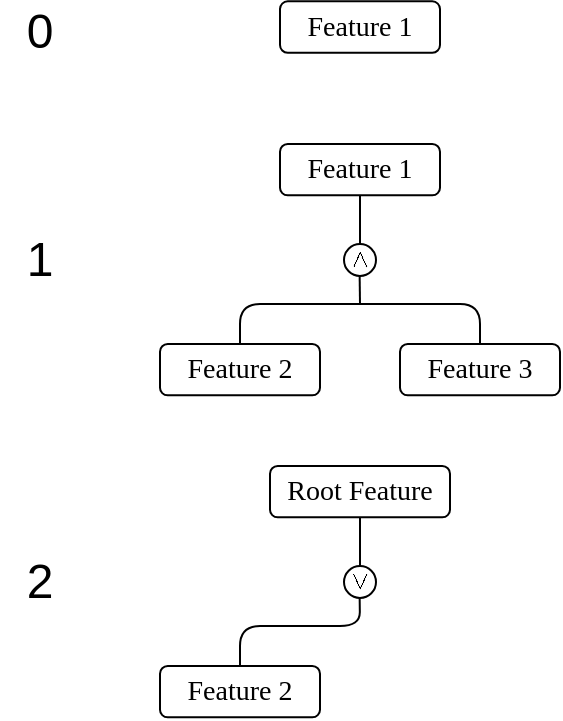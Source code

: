 <mxfile version="12.9.6" type="device" pages="5"><diagram id="C5RBs43oDa-KdzZeNtuy" name="User level - Tree FM"><mxGraphModel dx="854" dy="362" grid="1" gridSize="10" guides="1" tooltips="1" connect="1" arrows="1" fold="1" page="1" pageScale="1" pageWidth="827" pageHeight="1169" math="1" shadow="0"><root><mxCell id="WIyWlLk6GJQsqaUBKTNV-0"/><mxCell id="WIyWlLk6GJQsqaUBKTNV-1" parent="WIyWlLk6GJQsqaUBKTNV-0"/><mxCell id="WIyWlLk6GJQsqaUBKTNV-7" value="&lt;font style=&quot;font-size: 14px&quot; face=&quot;CMU Serif&quot;&gt;Feature 1&lt;/font&gt;" style="rounded=1;whiteSpace=wrap;html=1;fontSize=12;glass=0;strokeWidth=1;shadow=0;" parent="WIyWlLk6GJQsqaUBKTNV-1" vertex="1"><mxGeometry x="360" y="87.67" width="80" height="25.67" as="geometry"/></mxCell><mxCell id="y4650OmsIwrdhyQpiL3--40" value="&lt;font style=&quot;font-size: 24px&quot;&gt;0&lt;/font&gt;" style="text;html=1;strokeColor=none;fillColor=none;align=center;verticalAlign=middle;whiteSpace=wrap;rounded=0;" vertex="1" parent="WIyWlLk6GJQsqaUBKTNV-1"><mxGeometry x="220" y="93.34" width="40" height="20" as="geometry"/></mxCell><mxCell id="y4650OmsIwrdhyQpiL3--42" value="&lt;font style=&quot;font-size: 14px&quot; face=&quot;CMU Serif&quot;&gt;Feature 1&lt;/font&gt;" style="rounded=1;whiteSpace=wrap;html=1;fontSize=12;glass=0;strokeWidth=1;shadow=0;" vertex="1" parent="WIyWlLk6GJQsqaUBKTNV-1"><mxGeometry x="360" y="159" width="80" height="25.67" as="geometry"/></mxCell><mxCell id="y4650OmsIwrdhyQpiL3--43" value="" style="ellipse;whiteSpace=wrap;html=1;aspect=fixed;" vertex="1" parent="WIyWlLk6GJQsqaUBKTNV-1"><mxGeometry x="392" y="209" width="16" height="16" as="geometry"/></mxCell><mxCell id="y4650OmsIwrdhyQpiL3--44" value="" style="endArrow=none;html=1;exitX=0.5;exitY=0;exitDx=0;exitDy=0;entryX=0.5;entryY=1;entryDx=0;entryDy=0;" edge="1" source="y4650OmsIwrdhyQpiL3--43" target="y4650OmsIwrdhyQpiL3--42" parent="WIyWlLk6GJQsqaUBKTNV-1"><mxGeometry width="50" height="50" relative="1" as="geometry"><mxPoint x="400" y="229" as="sourcePoint"/><mxPoint x="450" y="179" as="targetPoint"/></mxGeometry></mxCell><mxCell id="y4650OmsIwrdhyQpiL3--45" value="&lt;font style=&quot;font-size: 14px&quot; face=&quot;CMU Serif&quot;&gt;Feature 2&lt;/font&gt;" style="rounded=1;whiteSpace=wrap;html=1;fontSize=12;glass=0;strokeWidth=1;shadow=0;" vertex="1" parent="WIyWlLk6GJQsqaUBKTNV-1"><mxGeometry x="300" y="259" width="80" height="25.67" as="geometry"/></mxCell><mxCell id="y4650OmsIwrdhyQpiL3--46" value="&lt;font style=&quot;font-size: 14px&quot;&gt;Feature 3&lt;/font&gt;" style="rounded=1;whiteSpace=wrap;html=1;fontSize=12;glass=0;strokeWidth=1;shadow=0;fontFamily=CMU Serif;" vertex="1" parent="WIyWlLk6GJQsqaUBKTNV-1"><mxGeometry x="420" y="259" width="80" height="25.67" as="geometry"/></mxCell><mxCell id="y4650OmsIwrdhyQpiL3--47" value="" style="endArrow=none;html=1;edgeStyle=orthogonalEdgeStyle;entryX=0.5;entryY=0;entryDx=0;entryDy=0;exitX=0.5;exitY=0;exitDx=0;exitDy=0;" edge="1" source="y4650OmsIwrdhyQpiL3--46" target="y4650OmsIwrdhyQpiL3--45" parent="WIyWlLk6GJQsqaUBKTNV-1"><mxGeometry width="50" height="50" relative="1" as="geometry"><mxPoint x="460" y="239" as="sourcePoint"/><mxPoint x="340" y="239" as="targetPoint"/><Array as="points"><mxPoint x="460" y="239"/><mxPoint x="340" y="239"/></Array></mxGeometry></mxCell><mxCell id="y4650OmsIwrdhyQpiL3--48" value="" style="endArrow=none;html=1;" edge="1" parent="WIyWlLk6GJQsqaUBKTNV-1"><mxGeometry width="50" height="50" relative="1" as="geometry"><mxPoint x="400" y="239" as="sourcePoint"/><mxPoint x="399.83" y="225" as="targetPoint"/></mxGeometry></mxCell><mxCell id="y4650OmsIwrdhyQpiL3--49" value="&lt;font face=&quot;CMU Serif&quot;&gt;$$\land$$&lt;/font&gt;" style="text;html=1;strokeColor=none;fillColor=none;align=center;verticalAlign=middle;whiteSpace=wrap;rounded=0;" vertex="1" parent="WIyWlLk6GJQsqaUBKTNV-1"><mxGeometry x="390" y="209.5" width="20" height="13" as="geometry"/></mxCell><mxCell id="y4650OmsIwrdhyQpiL3--50" value="&lt;font style=&quot;font-size: 24px&quot;&gt;1&lt;/font&gt;" style="text;html=1;strokeColor=none;fillColor=none;align=center;verticalAlign=middle;whiteSpace=wrap;rounded=0;" vertex="1" parent="WIyWlLk6GJQsqaUBKTNV-1"><mxGeometry x="220" y="207" width="40" height="20" as="geometry"/></mxCell><mxCell id="y4650OmsIwrdhyQpiL3--51" value="&lt;font style=&quot;font-size: 14px&quot; face=&quot;CMU Serif&quot;&gt;Root Feature&lt;/font&gt;" style="rounded=1;whiteSpace=wrap;html=1;fontSize=12;glass=0;strokeWidth=1;shadow=0;" vertex="1" parent="WIyWlLk6GJQsqaUBKTNV-1"><mxGeometry x="355" y="320" width="90" height="25.67" as="geometry"/></mxCell><mxCell id="y4650OmsIwrdhyQpiL3--52" value="" style="ellipse;whiteSpace=wrap;html=1;aspect=fixed;" vertex="1" parent="WIyWlLk6GJQsqaUBKTNV-1"><mxGeometry x="392" y="370" width="16" height="16" as="geometry"/></mxCell><mxCell id="y4650OmsIwrdhyQpiL3--53" value="" style="endArrow=none;html=1;exitX=0.5;exitY=0;exitDx=0;exitDy=0;entryX=0.5;entryY=1;entryDx=0;entryDy=0;" edge="1" source="y4650OmsIwrdhyQpiL3--52" target="y4650OmsIwrdhyQpiL3--51" parent="WIyWlLk6GJQsqaUBKTNV-1"><mxGeometry width="50" height="50" relative="1" as="geometry"><mxPoint x="400" y="390" as="sourcePoint"/><mxPoint x="450" y="340" as="targetPoint"/></mxGeometry></mxCell><mxCell id="y4650OmsIwrdhyQpiL3--54" value="&lt;font style=&quot;font-size: 14px&quot; face=&quot;CMU Serif&quot;&gt;Feature 2&lt;/font&gt;" style="rounded=1;whiteSpace=wrap;html=1;fontSize=12;glass=0;strokeWidth=1;shadow=0;" vertex="1" parent="WIyWlLk6GJQsqaUBKTNV-1"><mxGeometry x="300" y="420" width="80" height="25.67" as="geometry"/></mxCell><mxCell id="y4650OmsIwrdhyQpiL3--57" value="" style="endArrow=none;html=1;exitX=0.5;exitY=0;exitDx=0;exitDy=0;" edge="1" parent="WIyWlLk6GJQsqaUBKTNV-1" source="y4650OmsIwrdhyQpiL3--54"><mxGeometry width="50" height="50" relative="1" as="geometry"><mxPoint x="400" y="400" as="sourcePoint"/><mxPoint x="399.83" y="386" as="targetPoint"/><Array as="points"><mxPoint x="340" y="400"/><mxPoint x="400" y="400"/></Array></mxGeometry></mxCell><mxCell id="y4650OmsIwrdhyQpiL3--58" value="&lt;font face=&quot;CMU Serif&quot;&gt;$$\lor$$&lt;/font&gt;" style="text;html=1;strokeColor=none;fillColor=none;align=center;verticalAlign=middle;whiteSpace=wrap;rounded=0;" vertex="1" parent="WIyWlLk6GJQsqaUBKTNV-1"><mxGeometry x="390" y="370.5" width="20" height="13" as="geometry"/></mxCell><mxCell id="y4650OmsIwrdhyQpiL3--59" value="&lt;font style=&quot;font-size: 24px&quot;&gt;2&lt;/font&gt;" style="text;html=1;strokeColor=none;fillColor=none;align=center;verticalAlign=middle;whiteSpace=wrap;rounded=0;" vertex="1" parent="WIyWlLk6GJQsqaUBKTNV-1"><mxGeometry x="220" y="368" width="40" height="20" as="geometry"/></mxCell></root></mxGraphModel></diagram><diagram name="User Level - Flat FM" id="K2U4tc7s6RAkxDgnC9pQ"><mxGraphModel dx="495" dy="210" grid="1" gridSize="10" guides="1" tooltips="1" connect="1" arrows="1" fold="1" page="1" pageScale="1" pageWidth="827" pageHeight="1169" math="1" shadow="0"><root><mxCell id="qfBVSUdeNlZd-6dB2WA--0"/><mxCell id="qfBVSUdeNlZd-6dB2WA--1" parent="qfBVSUdeNlZd-6dB2WA--0"/><mxCell id="qfBVSUdeNlZd-6dB2WA--3" value="&lt;font style=&quot;font-size: 24px&quot;&gt;0&lt;/font&gt;" style="text;html=1;strokeColor=none;fillColor=none;align=center;verticalAlign=middle;whiteSpace=wrap;rounded=0;" vertex="1" parent="qfBVSUdeNlZd-6dB2WA--1"><mxGeometry x="220" y="93.34" width="40" height="20" as="geometry"/></mxCell><mxCell id="qfBVSUdeNlZd-6dB2WA--12" value="&lt;font style=&quot;font-size: 24px&quot;&gt;1&lt;/font&gt;" style="text;html=1;strokeColor=none;fillColor=none;align=center;verticalAlign=middle;whiteSpace=wrap;rounded=0;" vertex="1" parent="qfBVSUdeNlZd-6dB2WA--1"><mxGeometry x="220" y="207" width="40" height="20" as="geometry"/></mxCell><mxCell id="qfBVSUdeNlZd-6dB2WA--21" value="&lt;font style=&quot;font-size: 24px&quot;&gt;2&lt;/font&gt;" style="text;html=1;strokeColor=none;fillColor=none;align=center;verticalAlign=middle;whiteSpace=wrap;rounded=0;" vertex="1" parent="qfBVSUdeNlZd-6dB2WA--1"><mxGeometry x="220" y="368" width="40" height="20" as="geometry"/></mxCell><mxCell id="R7jkuuO39f6CB3mBvo24-1" value="" style="endArrow=none;html=1;" edge="1" parent="qfBVSUdeNlZd-6dB2WA--1"><mxGeometry width="50" height="50" relative="1" as="geometry"><mxPoint x="470" y="170" as="sourcePoint"/><mxPoint x="470" y="84.67" as="targetPoint"/></mxGeometry></mxCell><mxCell id="R7jkuuO39f6CB3mBvo24-3" value="" style="endArrow=none;html=1;entryX=0;entryY=0;entryDx=0;entryDy=0;" edge="1" parent="qfBVSUdeNlZd-6dB2WA--1" target="R7jkuuO39f6CB3mBvo24-6"><mxGeometry width="50" height="50" relative="1" as="geometry"><mxPoint x="550" y="100" as="sourcePoint"/><mxPoint x="410" y="100" as="targetPoint"/></mxGeometry></mxCell><mxCell id="R7jkuuO39f6CB3mBvo24-4" value="Features" style="text;html=1;strokeColor=none;fillColor=none;align=center;verticalAlign=middle;whiteSpace=wrap;rounded=0;" vertex="1" parent="qfBVSUdeNlZd-6dB2WA--1"><mxGeometry x="420" y="80" width="40" height="20" as="geometry"/></mxCell><mxCell id="R7jkuuO39f6CB3mBvo24-5" value="Groups" style="text;html=1;strokeColor=none;fillColor=none;align=center;verticalAlign=middle;whiteSpace=wrap;rounded=0;" vertex="1" parent="qfBVSUdeNlZd-6dB2WA--1"><mxGeometry x="480" y="80" width="40" height="20" as="geometry"/></mxCell><mxCell id="R7jkuuO39f6CB3mBvo24-6" value="fid1 -&amp;gt;&amp;nbsp; (Feature 1, Mandatory, - )" style="text;html=1;strokeColor=none;fillColor=none;align=center;verticalAlign=middle;whiteSpace=wrap;rounded=0;" vertex="1" parent="qfBVSUdeNlZd-6dB2WA--1"><mxGeometry x="270" y="100" width="200" height="20" as="geometry"/></mxCell><mxCell id="R7jkuuO39f6CB3mBvo24-10" value="" style="endArrow=none;html=1;" edge="1" parent="qfBVSUdeNlZd-6dB2WA--1"><mxGeometry width="50" height="50" relative="1" as="geometry"><mxPoint x="470" y="280" as="sourcePoint"/><mxPoint x="470" y="194.67" as="targetPoint"/></mxGeometry></mxCell><mxCell id="R7jkuuO39f6CB3mBvo24-11" value="" style="endArrow=none;html=1;entryX=0;entryY=0;entryDx=0;entryDy=0;" edge="1" target="R7jkuuO39f6CB3mBvo24-14" parent="qfBVSUdeNlZd-6dB2WA--1"><mxGeometry width="50" height="50" relative="1" as="geometry"><mxPoint x="550" y="210" as="sourcePoint"/><mxPoint x="410" y="210" as="targetPoint"/></mxGeometry></mxCell><mxCell id="R7jkuuO39f6CB3mBvo24-12" value="Features" style="text;html=1;strokeColor=none;fillColor=none;align=center;verticalAlign=middle;whiteSpace=wrap;rounded=0;" vertex="1" parent="qfBVSUdeNlZd-6dB2WA--1"><mxGeometry x="420" y="190" width="40" height="20" as="geometry"/></mxCell><mxCell id="R7jkuuO39f6CB3mBvo24-13" value="Groups" style="text;html=1;strokeColor=none;fillColor=none;align=center;verticalAlign=middle;whiteSpace=wrap;rounded=0;" vertex="1" parent="qfBVSUdeNlZd-6dB2WA--1"><mxGeometry x="480" y="190" width="40" height="20" as="geometry"/></mxCell><mxCell id="R7jkuuO39f6CB3mBvo24-14" value="fid1 -&amp;gt;&amp;nbsp; (Feature 1, Mandatory, - )&lt;br&gt;fid2 -&amp;gt;&amp;nbsp; (Feature 2, Mandatory, gid1 )&lt;br&gt;fid3 -&amp;gt;&amp;nbsp; (Feature 3, Mandatory, gid1 )&lt;br&gt;" style="text;html=1;strokeColor=none;fillColor=none;align=center;verticalAlign=middle;whiteSpace=wrap;rounded=0;" vertex="1" parent="qfBVSUdeNlZd-6dB2WA--1"><mxGeometry x="270" y="210" width="200" height="50" as="geometry"/></mxCell><mxCell id="R7jkuuO39f6CB3mBvo24-15" value="&lt;div&gt;&lt;span&gt;gid1 -&amp;gt;&amp;nbsp; (And, fid1)&lt;/span&gt;&lt;/div&gt;" style="text;html=1;strokeColor=none;fillColor=none;align=left;verticalAlign=middle;whiteSpace=wrap;rounded=0;" vertex="1" parent="qfBVSUdeNlZd-6dB2WA--1"><mxGeometry x="470" y="210" width="110" height="20" as="geometry"/></mxCell><mxCell id="R7jkuuO39f6CB3mBvo24-16" value="" style="endArrow=none;html=1;" edge="1" parent="qfBVSUdeNlZd-6dB2WA--1"><mxGeometry width="50" height="50" relative="1" as="geometry"><mxPoint x="470" y="410" as="sourcePoint"/><mxPoint x="470" y="324.67" as="targetPoint"/></mxGeometry></mxCell><mxCell id="R7jkuuO39f6CB3mBvo24-17" value="" style="endArrow=none;html=1;entryX=0;entryY=0;entryDx=0;entryDy=0;" edge="1" target="R7jkuuO39f6CB3mBvo24-20" parent="qfBVSUdeNlZd-6dB2WA--1"><mxGeometry width="50" height="50" relative="1" as="geometry"><mxPoint x="550" y="340" as="sourcePoint"/><mxPoint x="410" y="340" as="targetPoint"/></mxGeometry></mxCell><mxCell id="R7jkuuO39f6CB3mBvo24-18" value="Features" style="text;html=1;strokeColor=none;fillColor=none;align=center;verticalAlign=middle;whiteSpace=wrap;rounded=0;" vertex="1" parent="qfBVSUdeNlZd-6dB2WA--1"><mxGeometry x="420" y="320" width="40" height="20" as="geometry"/></mxCell><mxCell id="R7jkuuO39f6CB3mBvo24-19" value="Groups" style="text;html=1;strokeColor=none;fillColor=none;align=center;verticalAlign=middle;whiteSpace=wrap;rounded=0;" vertex="1" parent="qfBVSUdeNlZd-6dB2WA--1"><mxGeometry x="480" y="320" width="40" height="20" as="geometry"/></mxCell><mxCell id="R7jkuuO39f6CB3mBvo24-20" value="fid1 -&amp;gt;&amp;nbsp; (Root Feature, Mandatory, - )&lt;br&gt;fid2 -&amp;gt;&amp;nbsp; (Feature 2, Mandatory, gid1 )" style="text;html=1;strokeColor=none;fillColor=none;align=center;verticalAlign=middle;whiteSpace=wrap;rounded=0;" vertex="1" parent="qfBVSUdeNlZd-6dB2WA--1"><mxGeometry x="270" y="340" width="200" height="40" as="geometry"/></mxCell><mxCell id="R7jkuuO39f6CB3mBvo24-21" value="&lt;div&gt;&lt;span&gt;gid1 -&amp;gt;&amp;nbsp; (Or, fid1)&lt;/span&gt;&lt;/div&gt;" style="text;html=1;strokeColor=none;fillColor=none;align=left;verticalAlign=middle;whiteSpace=wrap;rounded=0;" vertex="1" parent="qfBVSUdeNlZd-6dB2WA--1"><mxGeometry x="470" y="340" width="110" height="20" as="geometry"/></mxCell></root></mxGraphModel></diagram><diagram name="Modification Level - Flat FM" id="ydBXqlpAI--JRffRFNEo"><mxGraphModel dx="854" dy="362" grid="1" gridSize="10" guides="1" tooltips="1" connect="1" arrows="1" fold="1" page="1" pageScale="1" pageWidth="827" pageHeight="1169" math="1" shadow="0"><root><mxCell id="UKk2ChFZv50bk9_CCfzw-0"/><mxCell id="UKk2ChFZv50bk9_CCfzw-1" parent="UKk2ChFZv50bk9_CCfzw-0"/><mxCell id="UKk2ChFZv50bk9_CCfzw-2" value="&lt;font style=&quot;font-size: 24px&quot;&gt;0&lt;/font&gt;" style="text;html=1;strokeColor=none;fillColor=none;align=center;verticalAlign=middle;whiteSpace=wrap;rounded=0;" vertex="1" parent="UKk2ChFZv50bk9_CCfzw-1"><mxGeometry x="220" y="93.34" width="40" height="20" as="geometry"/></mxCell><mxCell id="UKk2ChFZv50bk9_CCfzw-3" value="&lt;font style=&quot;font-size: 24px&quot;&gt;1&lt;/font&gt;" style="text;html=1;strokeColor=none;fillColor=none;align=center;verticalAlign=middle;whiteSpace=wrap;rounded=0;" vertex="1" parent="UKk2ChFZv50bk9_CCfzw-1"><mxGeometry x="220" y="207" width="40" height="20" as="geometry"/></mxCell><mxCell id="UKk2ChFZv50bk9_CCfzw-4" value="&lt;font style=&quot;font-size: 24px&quot;&gt;2&lt;/font&gt;" style="text;html=1;strokeColor=none;fillColor=none;align=center;verticalAlign=middle;whiteSpace=wrap;rounded=0;" vertex="1" parent="UKk2ChFZv50bk9_CCfzw-1"><mxGeometry x="220" y="340" width="40" height="20" as="geometry"/></mxCell><mxCell id="UKk2ChFZv50bk9_CCfzw-5" value="" style="endArrow=none;html=1;" edge="1" parent="UKk2ChFZv50bk9_CCfzw-1"><mxGeometry width="50" height="50" relative="1" as="geometry"><mxPoint x="470" y="170" as="sourcePoint"/><mxPoint x="470" y="84.67" as="targetPoint"/></mxGeometry></mxCell><mxCell id="UKk2ChFZv50bk9_CCfzw-6" value="" style="endArrow=none;html=1;entryX=0;entryY=0;entryDx=0;entryDy=0;" edge="1" parent="UKk2ChFZv50bk9_CCfzw-1" target="UKk2ChFZv50bk9_CCfzw-9"><mxGeometry width="50" height="50" relative="1" as="geometry"><mxPoint x="550" y="100" as="sourcePoint"/><mxPoint x="410" y="100" as="targetPoint"/></mxGeometry></mxCell><mxCell id="UKk2ChFZv50bk9_CCfzw-7" value="Features" style="text;html=1;strokeColor=none;fillColor=none;align=center;verticalAlign=middle;whiteSpace=wrap;rounded=0;" vertex="1" parent="UKk2ChFZv50bk9_CCfzw-1"><mxGeometry x="420" y="80" width="40" height="20" as="geometry"/></mxCell><mxCell id="UKk2ChFZv50bk9_CCfzw-8" value="Groups" style="text;html=1;strokeColor=none;fillColor=none;align=center;verticalAlign=middle;whiteSpace=wrap;rounded=0;" vertex="1" parent="UKk2ChFZv50bk9_CCfzw-1"><mxGeometry x="480" y="80" width="40" height="20" as="geometry"/></mxCell><mxCell id="UKk2ChFZv50bk9_CCfzw-9" value="fid1 -&amp;gt;&amp;nbsp; (Feature 1, Mandatory, - )" style="text;html=1;strokeColor=none;fillColor=none;align=center;verticalAlign=middle;whiteSpace=wrap;rounded=0;" vertex="1" parent="UKk2ChFZv50bk9_CCfzw-1"><mxGeometry x="270" y="100" width="200" height="20" as="geometry"/></mxCell><mxCell id="UKk2ChFZv50bk9_CCfzw-10" value="" style="endArrow=none;html=1;" edge="1" parent="UKk2ChFZv50bk9_CCfzw-1"><mxGeometry width="50" height="50" relative="1" as="geometry"><mxPoint x="550" y="280" as="sourcePoint"/><mxPoint x="550" y="194.67" as="targetPoint"/></mxGeometry></mxCell><mxCell id="UKk2ChFZv50bk9_CCfzw-11" value="" style="endArrow=none;html=1;entryX=0;entryY=0;entryDx=0;entryDy=0;" edge="1" parent="UKk2ChFZv50bk9_CCfzw-1" target="UKk2ChFZv50bk9_CCfzw-14"><mxGeometry width="50" height="50" relative="1" as="geometry"><mxPoint x="630" y="210" as="sourcePoint"/><mxPoint x="490" y="210" as="targetPoint"/></mxGeometry></mxCell><mxCell id="UKk2ChFZv50bk9_CCfzw-12" value="Feature modifications" style="text;html=1;strokeColor=none;fillColor=none;align=center;verticalAlign=middle;whiteSpace=wrap;rounded=0;" vertex="1" parent="UKk2ChFZv50bk9_CCfzw-1"><mxGeometry x="410" y="190" width="130" height="20" as="geometry"/></mxCell><mxCell id="UKk2ChFZv50bk9_CCfzw-13" value="group modifications" style="text;html=1;strokeColor=none;fillColor=none;align=center;verticalAlign=middle;whiteSpace=wrap;rounded=0;" vertex="1" parent="UKk2ChFZv50bk9_CCfzw-1"><mxGeometry x="560" y="190" width="130" height="20" as="geometry"/></mxCell><mxCell id="UKk2ChFZv50bk9_CCfzw-14" value="fid2 -&amp;gt;&amp;nbsp; FeatureAdd(Feature 2, Mandatory, gid1 )&lt;br&gt;fid3 -&amp;gt;&amp;nbsp; FeatureAdd(Feature 3, Mandatory, gid1 )" style="text;html=1;strokeColor=none;fillColor=none;align=center;verticalAlign=middle;whiteSpace=wrap;rounded=0;" vertex="1" parent="UKk2ChFZv50bk9_CCfzw-1"><mxGeometry x="280" y="210" width="270" height="40" as="geometry"/></mxCell><mxCell id="UKk2ChFZv50bk9_CCfzw-15" value="&lt;div&gt;&lt;span&gt;gid1 -&amp;gt;&amp;nbsp; GroupAdd(And, fid1)&lt;/span&gt;&lt;/div&gt;" style="text;html=1;strokeColor=none;fillColor=none;align=left;verticalAlign=middle;whiteSpace=wrap;rounded=0;" vertex="1" parent="UKk2ChFZv50bk9_CCfzw-1"><mxGeometry x="550" y="210" width="220" height="20" as="geometry"/></mxCell><mxCell id="UKk2ChFZv50bk9_CCfzw-16" value="" style="endArrow=none;html=1;" edge="1" parent="UKk2ChFZv50bk9_CCfzw-1"><mxGeometry width="50" height="50" relative="1" as="geometry"><mxPoint x="560" y="410" as="sourcePoint"/><mxPoint x="560" y="324.67" as="targetPoint"/></mxGeometry></mxCell><mxCell id="UKk2ChFZv50bk9_CCfzw-17" value="" style="endArrow=none;html=1;entryX=0;entryY=0;entryDx=0;entryDy=0;" edge="1" parent="UKk2ChFZv50bk9_CCfzw-1" target="UKk2ChFZv50bk9_CCfzw-20"><mxGeometry width="50" height="50" relative="1" as="geometry"><mxPoint x="640" y="340" as="sourcePoint"/><mxPoint x="500" y="340" as="targetPoint"/></mxGeometry></mxCell><mxCell id="UKk2ChFZv50bk9_CCfzw-18" value="Feature modifications" style="text;html=1;strokeColor=none;fillColor=none;align=center;verticalAlign=middle;whiteSpace=wrap;rounded=0;" vertex="1" parent="UKk2ChFZv50bk9_CCfzw-1"><mxGeometry x="410" y="320" width="140" height="20" as="geometry"/></mxCell><mxCell id="UKk2ChFZv50bk9_CCfzw-19" value="Group modifications" style="text;html=1;strokeColor=none;fillColor=none;align=center;verticalAlign=middle;whiteSpace=wrap;rounded=0;" vertex="1" parent="UKk2ChFZv50bk9_CCfzw-1"><mxGeometry x="570" y="320" width="170" height="20" as="geometry"/></mxCell><mxCell id="UKk2ChFZv50bk9_CCfzw-20" value="fid1 -&amp;gt;&amp;nbsp; FeatureChange(NameChange(Root Feature), -, -)&lt;br&gt;fid2 -&amp;gt;&amp;nbsp; FeatureRemove()" style="text;html=1;strokeColor=none;fillColor=none;align=center;verticalAlign=middle;whiteSpace=wrap;rounded=0;" vertex="1" parent="UKk2ChFZv50bk9_CCfzw-1"><mxGeometry x="250" y="340" width="310" height="30" as="geometry"/></mxCell><mxCell id="UKk2ChFZv50bk9_CCfzw-21" value="&lt;div&gt;&lt;span&gt;gid1 -&amp;gt;&amp;nbsp; GroupChange(TypeChange(Or), -)&lt;/span&gt;&lt;/div&gt;" style="text;html=1;strokeColor=none;fillColor=none;align=left;verticalAlign=middle;whiteSpace=wrap;rounded=0;" vertex="1" parent="UKk2ChFZv50bk9_CCfzw-1"><mxGeometry x="560" y="340" width="260" height="20" as="geometry"/></mxCell><mxCell id="4WWGLq-1-YIflDeUgeD9-0" value="Modifications:&lt;br&gt;Add(field1, field2, ...)&lt;br&gt;Remove()&lt;br&gt;Change(field1Change?, field2Change?, ...)" style="text;html=1;align=center;verticalAlign=middle;resizable=0;points=[];autosize=1;" vertex="1" parent="UKk2ChFZv50bk9_CCfzw-1"><mxGeometry y="525" width="240" height="60" as="geometry"/></mxCell></root></mxGraphModel></diagram><diagram id="JCMD8gGBD5go9ogoSdax" name="three way merge outline"><mxGraphModel dx="1032" dy="438" grid="1" gridSize="10" guides="1" tooltips="1" connect="1" arrows="1" fold="1" page="1" pageScale="1" pageWidth="827" pageHeight="1169" math="1" shadow="0"><root><mxCell id="HT0tivkjHZpbqcoBhYEI-0"/><mxCell id="HT0tivkjHZpbqcoBhYEI-1" parent="HT0tivkjHZpbqcoBhYEI-0"/><mxCell id="3RCc2lWP2ZJZmBfB1gnZ-0" value="&lt;font style=&quot;font-size: 14px&quot; face=&quot;CMU Serif&quot;&gt;flattenEvolutionPlan&lt;/font&gt;" style="rounded=1;whiteSpace=wrap;html=1;fontSize=12;glass=0;strokeWidth=1;shadow=0;" vertex="1" parent="HT0tivkjHZpbqcoBhYEI-1"><mxGeometry x="290" y="130" width="220" height="30" as="geometry"/></mxCell><mxCell id="3RCc2lWP2ZJZmBfB1gnZ-15" value="&lt;font style=&quot;font-size: 14px&quot; face=&quot;CMU Serif&quot;&gt;deriveModifications&lt;/font&gt;" style="rounded=1;whiteSpace=wrap;html=1;fontSize=12;glass=0;strokeWidth=1;shadow=0;" vertex="1" parent="HT0tivkjHZpbqcoBhYEI-1"><mxGeometry x="290" y="230" width="220" height="31" as="geometry"/></mxCell><mxCell id="3RCc2lWP2ZJZmBfB1gnZ-16" value="&lt;font style=&quot;font-size: 14px&quot; face=&quot;CMU Serif&quot;&gt;mergePlan&lt;/font&gt;" style="rounded=1;whiteSpace=wrap;html=1;fontSize=12;glass=0;strokeWidth=1;shadow=0;" vertex="1" parent="HT0tivkjHZpbqcoBhYEI-1"><mxGeometry x="290" y="330" width="220" height="30" as="geometry"/></mxCell><mxCell id="3RCc2lWP2ZJZmBfB1gnZ-17" value="&lt;font style=&quot;font-size: 14px&quot; face=&quot;CMU Serif&quot;&gt;integrateModifications&lt;/font&gt;" style="rounded=1;whiteSpace=wrap;html=1;fontSize=12;glass=0;strokeWidth=1;shadow=0;" vertex="1" parent="HT0tivkjHZpbqcoBhYEI-1"><mxGeometry x="290" y="430" width="220" height="30" as="geometry"/></mxCell><mxCell id="3RCc2lWP2ZJZmBfB1gnZ-18" value="&lt;font style=&quot;font-size: 14px&quot; face=&quot;CMU Serif&quot;&gt;unflattenEvolutionPlan&lt;/font&gt;" style="rounded=1;whiteSpace=wrap;html=1;fontSize=12;glass=0;strokeWidth=1;shadow=0;" vertex="1" parent="HT0tivkjHZpbqcoBhYEI-1"><mxGeometry x="290" y="630" width="220" height="30" as="geometry"/></mxCell><mxCell id="3RCc2lWP2ZJZmBfB1gnZ-19" value="" style="endArrow=blockThin;html=1;endFill=1;exitX=1;exitY=0.5;exitDx=0;exitDy=0;entryX=0.273;entryY=0;entryDx=0;entryDy=0;entryPerimeter=0;" edge="1" parent="HT0tivkjHZpbqcoBhYEI-1" source="3RCc2lWP2ZJZmBfB1gnZ-20" target="3RCc2lWP2ZJZmBfB1gnZ-0"><mxGeometry width="50" height="50" relative="1" as="geometry"><mxPoint x="350" y="60" as="sourcePoint"/><mxPoint x="350" y="120" as="targetPoint"/><Array as="points"><mxPoint x="350" y="50"/></Array></mxGeometry></mxCell><mxCell id="3RCc2lWP2ZJZmBfB1gnZ-20" value="&lt;font face=&quot;CMU Serif&quot; style=&quot;font-size: 14px&quot;&gt;version 1&lt;/font&gt;" style="text;html=1;strokeColor=none;fillColor=none;align=center;verticalAlign=middle;whiteSpace=wrap;rounded=0;" vertex="1" parent="HT0tivkjHZpbqcoBhYEI-1"><mxGeometry x="260" y="40" width="60" height="20" as="geometry"/></mxCell><mxCell id="3RCc2lWP2ZJZmBfB1gnZ-21" value="" style="endArrow=blockThin;html=1;endFill=1;exitX=0.5;exitY=1;exitDx=0;exitDy=0;entryX=0.5;entryY=0;entryDx=0;entryDy=0;" edge="1" parent="HT0tivkjHZpbqcoBhYEI-1" source="3RCc2lWP2ZJZmBfB1gnZ-44" target="3RCc2lWP2ZJZmBfB1gnZ-0"><mxGeometry width="50" height="50" relative="1" as="geometry"><mxPoint x="399.76" y="60" as="sourcePoint"/><mxPoint x="399.76" y="120" as="targetPoint"/></mxGeometry></mxCell><mxCell id="3RCc2lWP2ZJZmBfB1gnZ-22" value="" style="endArrow=blockThin;html=1;endFill=1;exitX=0;exitY=0.5;exitDx=0;exitDy=0;entryX=0.727;entryY=0;entryDx=0;entryDy=0;entryPerimeter=0;" edge="1" parent="HT0tivkjHZpbqcoBhYEI-1" source="3RCc2lWP2ZJZmBfB1gnZ-45" target="3RCc2lWP2ZJZmBfB1gnZ-0"><mxGeometry width="50" height="50" relative="1" as="geometry"><mxPoint x="450" y="60" as="sourcePoint"/><mxPoint x="450" y="120" as="targetPoint"/><Array as="points"><mxPoint x="450" y="50"/></Array></mxGeometry></mxCell><mxCell id="3RCc2lWP2ZJZmBfB1gnZ-23" value="" style="endArrow=blockThin;html=1;endFill=1;entryX=0.273;entryY=0;entryDx=0;entryDy=0;entryPerimeter=0;" edge="1" parent="HT0tivkjHZpbqcoBhYEI-1" target="3RCc2lWP2ZJZmBfB1gnZ-15"><mxGeometry width="50" height="50" relative="1" as="geometry"><mxPoint x="350" y="160" as="sourcePoint"/><mxPoint x="350" y="210" as="targetPoint"/></mxGeometry></mxCell><mxCell id="3RCc2lWP2ZJZmBfB1gnZ-24" value="" style="endArrow=blockThin;html=1;endFill=1;" edge="1" parent="HT0tivkjHZpbqcoBhYEI-1" target="3RCc2lWP2ZJZmBfB1gnZ-15"><mxGeometry width="50" height="50" relative="1" as="geometry"><mxPoint x="399.76" y="160" as="sourcePoint"/><mxPoint x="400" y="210" as="targetPoint"/></mxGeometry></mxCell><mxCell id="3RCc2lWP2ZJZmBfB1gnZ-25" value="" style="endArrow=blockThin;html=1;endFill=1;entryX=0.727;entryY=0;entryDx=0;entryDy=0;entryPerimeter=0;" edge="1" parent="HT0tivkjHZpbqcoBhYEI-1" target="3RCc2lWP2ZJZmBfB1gnZ-15"><mxGeometry width="50" height="50" relative="1" as="geometry"><mxPoint x="450" y="160" as="sourcePoint"/><mxPoint x="450.24" y="210" as="targetPoint"/></mxGeometry></mxCell><mxCell id="3RCc2lWP2ZJZmBfB1gnZ-26" value="" style="endArrow=blockThin;html=1;endFill=1;entryX=0.273;entryY=0;entryDx=0;entryDy=0;entryPerimeter=0;" edge="1" parent="HT0tivkjHZpbqcoBhYEI-1" target="3RCc2lWP2ZJZmBfB1gnZ-16"><mxGeometry width="50" height="50" relative="1" as="geometry"><mxPoint x="350" y="261" as="sourcePoint"/><mxPoint x="350" y="311" as="targetPoint"/></mxGeometry></mxCell><mxCell id="3RCc2lWP2ZJZmBfB1gnZ-27" value="" style="endArrow=blockThin;html=1;endFill=1;entryX=0.5;entryY=0;entryDx=0;entryDy=0;" edge="1" parent="HT0tivkjHZpbqcoBhYEI-1" target="3RCc2lWP2ZJZmBfB1gnZ-16"><mxGeometry width="50" height="50" relative="1" as="geometry"><mxPoint x="399.76" y="261" as="sourcePoint"/><mxPoint x="399.76" y="311" as="targetPoint"/></mxGeometry></mxCell><mxCell id="3RCc2lWP2ZJZmBfB1gnZ-28" value="" style="endArrow=blockThin;html=1;endFill=1;entryX=0.727;entryY=0;entryDx=0;entryDy=0;entryPerimeter=0;" edge="1" parent="HT0tivkjHZpbqcoBhYEI-1" target="3RCc2lWP2ZJZmBfB1gnZ-16"><mxGeometry width="50" height="50" relative="1" as="geometry"><mxPoint x="450" y="261" as="sourcePoint"/><mxPoint x="450" y="311" as="targetPoint"/></mxGeometry></mxCell><mxCell id="3RCc2lWP2ZJZmBfB1gnZ-29" value="" style="endArrow=blockThin;html=1;endFill=1;entryX=0.5;entryY=0;entryDx=0;entryDy=0;" edge="1" parent="HT0tivkjHZpbqcoBhYEI-1" target="3RCc2lWP2ZJZmBfB1gnZ-17"><mxGeometry width="50" height="50" relative="1" as="geometry"><mxPoint x="399.76" y="360" as="sourcePoint"/><mxPoint x="399.76" y="410" as="targetPoint"/></mxGeometry></mxCell><mxCell id="3RCc2lWP2ZJZmBfB1gnZ-31" value="" style="endArrow=blockThin;html=1;endFill=1;" edge="1" parent="HT0tivkjHZpbqcoBhYEI-1"><mxGeometry width="50" height="50" relative="1" as="geometry"><mxPoint x="399.76" y="660" as="sourcePoint"/><mxPoint x="400" y="730" as="targetPoint"/></mxGeometry></mxCell><mxCell id="3RCc2lWP2ZJZmBfB1gnZ-33" value="" style="endArrow=blockThin;html=1;endFill=1;" edge="1" parent="HT0tivkjHZpbqcoBhYEI-1"><mxGeometry width="50" height="50" relative="1" as="geometry"><mxPoint x="510" y="344.76" as="sourcePoint"/><mxPoint x="640" y="730" as="targetPoint"/><Array as="points"><mxPoint x="640" y="345"/></Array></mxGeometry></mxCell><mxCell id="3RCc2lWP2ZJZmBfB1gnZ-35" value="" style="endArrow=blockThin;html=1;endFill=1;" edge="1" parent="HT0tivkjHZpbqcoBhYEI-1"><mxGeometry width="50" height="50" relative="1" as="geometry"><mxPoint x="510" y="444.8" as="sourcePoint"/><mxPoint x="640" y="730" as="targetPoint"/><Array as="points"><mxPoint x="640" y="445"/></Array></mxGeometry></mxCell><mxCell id="3RCc2lWP2ZJZmBfB1gnZ-44" value="&lt;font face=&quot;CMU Serif&quot; style=&quot;font-size: 14px&quot;&gt;base&lt;/font&gt;" style="text;html=1;strokeColor=none;fillColor=none;align=center;verticalAlign=middle;whiteSpace=wrap;rounded=0;" vertex="1" parent="HT0tivkjHZpbqcoBhYEI-1"><mxGeometry x="335" y="20" width="130" height="20" as="geometry"/></mxCell><mxCell id="3RCc2lWP2ZJZmBfB1gnZ-45" value="&lt;font face=&quot;CMU Serif&quot; style=&quot;font-size: 14px&quot;&gt;version 2&lt;/font&gt;" style="text;html=1;strokeColor=none;fillColor=none;align=center;verticalAlign=middle;whiteSpace=wrap;rounded=0;" vertex="1" parent="HT0tivkjHZpbqcoBhYEI-1"><mxGeometry x="480" y="40" width="60" height="20" as="geometry"/></mxCell><mxCell id="3RCc2lWP2ZJZmBfB1gnZ-53" value="&lt;font style=&quot;font-size: 10px ; line-height: 120%&quot; face=&quot;CMU Serif&quot;&gt;:: TreeUserEvolutionPlan&lt;/font&gt;" style="rounded=1;whiteSpace=wrap;html=1;labelBackgroundColor=#ffffff;strokeWidth=1;fontSize=10;fontColor=#0066CC;align=center;labelBorderColor=none;strokeColor=#0066CC;dashed=1;" vertex="1" parent="HT0tivkjHZpbqcoBhYEI-1"><mxGeometry x="320" y="680" width="160" height="20" as="geometry"/></mxCell><mxCell id="3RCc2lWP2ZJZmBfB1gnZ-54" value="&lt;font style=&quot;font-size: 10px ; line-height: 120%&quot; face=&quot;CMU Serif&quot;&gt;:: FlatUserEvolutionPlan&lt;/font&gt;" style="rounded=1;whiteSpace=wrap;html=1;labelBackgroundColor=#ffffff;strokeWidth=1;fontSize=10;fontColor=#0066CC;align=center;labelBorderColor=none;strokeColor=#0066CC;dashed=1;" vertex="1" parent="HT0tivkjHZpbqcoBhYEI-1"><mxGeometry x="320" y="180" width="160" height="20" as="geometry"/></mxCell><mxCell id="3RCc2lWP2ZJZmBfB1gnZ-55" value="&lt;font style=&quot;font-size: 10px ; line-height: 120%&quot; face=&quot;CMU Serif&quot;&gt;:: FlatModificationEvolutionPlan&lt;/font&gt;" style="rounded=1;html=1;labelBackgroundColor=#ffffff;strokeWidth=1;fontSize=10;fontColor=#0066CC;align=center;labelBorderColor=none;strokeColor=#0066CC;dashed=1;whiteSpace=wrap;" vertex="1" parent="HT0tivkjHZpbqcoBhYEI-1"><mxGeometry x="320" y="280" width="160" height="20" as="geometry"/></mxCell><mxCell id="3RCc2lWP2ZJZmBfB1gnZ-56" value="&lt;font style=&quot;font-size: 10px ; line-height: 120%&quot; face=&quot;CMU Serif&quot;&gt;:: FlatModificationEvolutionPlan&lt;/font&gt;" style="rounded=1;whiteSpace=wrap;html=1;labelBackgroundColor=#ffffff;strokeWidth=1;fontSize=10;fontColor=#0066CC;align=center;labelBorderColor=none;strokeColor=#0066CC;dashed=1;" vertex="1" parent="HT0tivkjHZpbqcoBhYEI-1"><mxGeometry x="320" y="380" width="160" height="20" as="geometry"/></mxCell><mxCell id="3RCc2lWP2ZJZmBfB1gnZ-58" value="&lt;font style=&quot;font-size: 10px ; line-height: 120%&quot; face=&quot;CMU Serif&quot;&gt;:: TreeUserEvolutionPlan&lt;/font&gt;" style="rounded=1;whiteSpace=wrap;html=1;labelBackgroundColor=#ffffff;strokeWidth=1;fontSize=10;fontColor=#0066CC;align=center;labelBorderColor=none;strokeColor=#0066CC;dashed=1;" vertex="1" parent="HT0tivkjHZpbqcoBhYEI-1"><mxGeometry x="320" y="80" width="160" height="20" as="geometry"/></mxCell><mxCell id="3RCc2lWP2ZJZmBfB1gnZ-60" value="&lt;font face=&quot;CMU Serif&quot; style=&quot;font-size: 14px&quot;&gt;Merge result&lt;/font&gt;" style="text;html=1;strokeColor=none;fillColor=none;align=center;verticalAlign=middle;whiteSpace=wrap;rounded=0;" vertex="1" parent="HT0tivkjHZpbqcoBhYEI-1"><mxGeometry x="360" y="730" width="80" height="20" as="geometry"/></mxCell><mxCell id="3RCc2lWP2ZJZmBfB1gnZ-78" value="&lt;font style=&quot;font-size: 14px&quot; face=&quot;CMU Serif&quot;&gt;checkModifications&lt;/font&gt;" style="rounded=1;whiteSpace=wrap;html=1;fontSize=12;glass=0;strokeWidth=1;shadow=0;" vertex="1" parent="HT0tivkjHZpbqcoBhYEI-1"><mxGeometry x="290" y="530" width="220" height="30" as="geometry"/></mxCell><mxCell id="3RCc2lWP2ZJZmBfB1gnZ-79" value="" style="endArrow=blockThin;html=1;endFill=1;" edge="1" parent="HT0tivkjHZpbqcoBhYEI-1"><mxGeometry width="50" height="50" relative="1" as="geometry"><mxPoint x="510" y="544.8" as="sourcePoint"/><mxPoint x="640" y="730" as="targetPoint"/><Array as="points"><mxPoint x="640" y="545"/></Array></mxGeometry></mxCell><mxCell id="3RCc2lWP2ZJZmBfB1gnZ-82" value="&lt;font style=&quot;font-size: 10px ; line-height: 120%&quot; face=&quot;CMU Serif&quot; color=&quot;#990000&quot;&gt;:: Merge Conflict&lt;/font&gt;" style="rounded=1;whiteSpace=wrap;html=1;labelBackgroundColor=#ffffff;strokeWidth=1;fontSize=10;fontColor=#0066CC;align=center;labelBorderColor=none;strokeColor=#990000;dashed=1;" vertex="1" parent="HT0tivkjHZpbqcoBhYEI-1"><mxGeometry x="530" y="335" width="80" height="20" as="geometry"/></mxCell><mxCell id="3RCc2lWP2ZJZmBfB1gnZ-86" value="&lt;font style=&quot;font-size: 10px ; line-height: 120%&quot; face=&quot;CMU Serif&quot; color=&quot;#990000&quot;&gt;:: Local Conflict&lt;/font&gt;" style="rounded=1;whiteSpace=wrap;html=1;labelBackgroundColor=#ffffff;strokeWidth=1;fontSize=10;fontColor=#0066CC;align=center;labelBorderColor=none;strokeColor=#990000;dashed=1;" vertex="1" parent="HT0tivkjHZpbqcoBhYEI-1"><mxGeometry x="530" y="435" width="80" height="20" as="geometry"/></mxCell><mxCell id="3RCc2lWP2ZJZmBfB1gnZ-87" value="&lt;font style=&quot;font-size: 10px ; line-height: 120%&quot; face=&quot;CMU Serif&quot; color=&quot;#990000&quot;&gt;:: Global Conflict&lt;/font&gt;" style="rounded=1;whiteSpace=wrap;html=1;labelBackgroundColor=#ffffff;strokeWidth=1;fontSize=10;fontColor=#0066CC;align=center;labelBorderColor=none;strokeColor=#990000;dashed=1;" vertex="1" parent="HT0tivkjHZpbqcoBhYEI-1"><mxGeometry x="530" y="535" width="80" height="20" as="geometry"/></mxCell><mxCell id="3RCc2lWP2ZJZmBfB1gnZ-88" value="&lt;font face=&quot;CMU Serif&quot;&gt;&lt;span style=&quot;font-size: 14px&quot;&gt;Error&lt;/span&gt;&lt;/font&gt;" style="text;html=1;strokeColor=none;fillColor=none;align=center;verticalAlign=middle;whiteSpace=wrap;rounded=0;" vertex="1" parent="HT0tivkjHZpbqcoBhYEI-1"><mxGeometry x="620" y="730" width="40" height="20" as="geometry"/></mxCell><mxCell id="3RCc2lWP2ZJZmBfB1gnZ-89" value="" style="endArrow=blockThin;html=1;endFill=1;entryX=0.5;entryY=0;entryDx=0;entryDy=0;" edge="1" parent="HT0tivkjHZpbqcoBhYEI-1"><mxGeometry width="50" height="50" relative="1" as="geometry"><mxPoint x="399.71" y="460" as="sourcePoint"/><mxPoint x="399.95" y="530" as="targetPoint"/></mxGeometry></mxCell><mxCell id="3RCc2lWP2ZJZmBfB1gnZ-90" value="" style="endArrow=blockThin;html=1;endFill=1;entryX=0.5;entryY=0;entryDx=0;entryDy=0;" edge="1" parent="HT0tivkjHZpbqcoBhYEI-1"><mxGeometry width="50" height="50" relative="1" as="geometry"><mxPoint x="399.71" y="560" as="sourcePoint"/><mxPoint x="399.95" y="630" as="targetPoint"/></mxGeometry></mxCell><mxCell id="3RCc2lWP2ZJZmBfB1gnZ-81" value="&lt;font style=&quot;font-size: 10px ; line-height: 120%&quot; face=&quot;CMU Serif&quot;&gt;:: FlatUserEvolutionPlan&lt;/font&gt;" style="rounded=1;whiteSpace=wrap;html=1;labelBackgroundColor=#ffffff;strokeWidth=1;fontSize=10;fontColor=#0066CC;align=center;labelBorderColor=none;strokeColor=#0066CC;dashed=1;" vertex="1" parent="HT0tivkjHZpbqcoBhYEI-1"><mxGeometry x="320" y="580" width="160" height="20" as="geometry"/></mxCell><mxCell id="3RCc2lWP2ZJZmBfB1gnZ-57" value="&lt;font style=&quot;font-size: 10px ; line-height: 120%&quot; face=&quot;CMU Serif&quot;&gt;:: FlatUserEvolutionPlan&lt;/font&gt;" style="rounded=1;whiteSpace=wrap;html=1;labelBackgroundColor=#ffffff;strokeWidth=1;fontSize=10;fontColor=#0066CC;align=center;labelBorderColor=none;strokeColor=#0066CC;dashed=1;" vertex="1" parent="HT0tivkjHZpbqcoBhYEI-1"><mxGeometry x="320" y="480" width="160" height="20" as="geometry"/></mxCell></root></mxGraphModel></diagram><diagram id="5j6wOvFqwCrt4KdvMMUT" name="operation_swap_effect"><mxGraphModel dx="1205" dy="618" grid="1" gridSize="10" guides="1" tooltips="1" connect="1" arrows="1" fold="1" page="1" pageScale="1" pageWidth="827" pageHeight="1169" math="1" shadow="0"><root><mxCell id="_pMr9IoAjWNa3_1oe2zz-0"/><mxCell id="_pMr9IoAjWNa3_1oe2zz-1" parent="_pMr9IoAjWNa3_1oe2zz-0"/><mxCell id="mtmvRbfIG3R2AexsC258-0" value="&lt;font style=&quot;font-size: 14px&quot; face=&quot;CMU Serif&quot;&gt;Root&lt;/font&gt;" style="rounded=1;whiteSpace=wrap;html=1;fontSize=12;glass=0;strokeWidth=1;shadow=0;" vertex="1" parent="_pMr9IoAjWNa3_1oe2zz-1"><mxGeometry x="93.12" y="230" width="40" height="25.67" as="geometry"/></mxCell><mxCell id="mtmvRbfIG3R2AexsC258-1" value="" style="ellipse;whiteSpace=wrap;html=1;aspect=fixed;" vertex="1" parent="_pMr9IoAjWNa3_1oe2zz-1"><mxGeometry x="105.12" y="280" width="16" height="16" as="geometry"/></mxCell><mxCell id="mtmvRbfIG3R2AexsC258-2" value="" style="endArrow=none;html=1;exitX=0.5;exitY=0;exitDx=0;exitDy=0;entryX=0.5;entryY=1;entryDx=0;entryDy=0;" edge="1" parent="_pMr9IoAjWNa3_1oe2zz-1" source="mtmvRbfIG3R2AexsC258-1" target="mtmvRbfIG3R2AexsC258-0"><mxGeometry width="50" height="50" relative="1" as="geometry"><mxPoint x="113.12" y="300" as="sourcePoint"/><mxPoint x="163.12" y="250" as="targetPoint"/></mxGeometry></mxCell><mxCell id="mtmvRbfIG3R2AexsC258-3" value="&lt;font style=&quot;font-size: 14px&quot; face=&quot;CMU Serif&quot;&gt;F1&lt;/font&gt;" style="rounded=1;whiteSpace=wrap;html=1;fontSize=12;glass=0;strokeWidth=1;shadow=0;" vertex="1" parent="_pMr9IoAjWNa3_1oe2zz-1"><mxGeometry x="98.12" y="321" width="30" height="25.67" as="geometry"/></mxCell><mxCell id="mtmvRbfIG3R2AexsC258-6" value="" style="endArrow=none;html=1;exitX=0.5;exitY=0;exitDx=0;exitDy=0;" edge="1" parent="_pMr9IoAjWNa3_1oe2zz-1" source="mtmvRbfIG3R2AexsC258-3"><mxGeometry width="50" height="50" relative="1" as="geometry"><mxPoint x="113.12" y="310" as="sourcePoint"/><mxPoint x="112.95" y="296" as="targetPoint"/></mxGeometry></mxCell><mxCell id="mtmvRbfIG3R2AexsC258-7" value="&lt;font face=&quot;CMU Serif&quot;&gt;$$\land$$&lt;/font&gt;" style="text;html=1;strokeColor=none;fillColor=none;align=center;verticalAlign=middle;whiteSpace=wrap;rounded=0;" vertex="1" parent="_pMr9IoAjWNa3_1oe2zz-1"><mxGeometry x="103.12" y="280.5" width="20" height="13" as="geometry"/></mxCell><mxCell id="mtmvRbfIG3R2AexsC258-9" value="&lt;font face=&quot;CMU Serif&quot; style=&quot;font-size: 24px&quot;&gt;Initial FM&lt;/font&gt;" style="text;html=1;strokeColor=none;fillColor=none;align=center;verticalAlign=middle;whiteSpace=wrap;rounded=0;dashed=1;labelBackgroundColor=#ffffff;fontSize=10;fontColor=#0066CC;" vertex="1" parent="_pMr9IoAjWNa3_1oe2zz-1"><mxGeometry x="53.12" y="191" width="130" height="20" as="geometry"/></mxCell><mxCell id="mtmvRbfIG3R2AexsC258-10" value="&lt;font face=&quot;CMU Serif&quot; style=&quot;font-size: 24px&quot;&gt;Non-Dependent&lt;/font&gt;" style="text;html=1;strokeColor=none;fillColor=none;align=center;verticalAlign=middle;whiteSpace=wrap;rounded=0;dashed=1;labelBackgroundColor=#ffffff;fontSize=10;fontColor=#0066CC;" vertex="1" parent="_pMr9IoAjWNa3_1oe2zz-1"><mxGeometry x="276.87" y="120" width="170" height="20" as="geometry"/></mxCell><mxCell id="mtmvRbfIG3R2AexsC258-11" value="&lt;font face=&quot;CMU Serif&quot; style=&quot;font-size: 14px&quot;&gt;operations scheduled&lt;/font&gt;" style="text;html=1;strokeColor=none;fillColor=none;align=center;verticalAlign=middle;whiteSpace=wrap;rounded=0;dashed=1;labelBackgroundColor=#ffffff;fontSize=10;fontColor=#0066CC;" vertex="1" parent="_pMr9IoAjWNa3_1oe2zz-1"><mxGeometry x="273.12" y="139" width="170" height="20" as="geometry"/></mxCell><mxCell id="mtmvRbfIG3R2AexsC258-12" value="&lt;font face=&quot;CMU Serif&quot; style=&quot;font-size: 10px&quot;&gt;Rename(Root, F0)&lt;/font&gt;" style="text;html=1;strokeColor=none;fillColor=none;align=center;verticalAlign=middle;whiteSpace=wrap;rounded=0;dashed=1;labelBackgroundColor=#ffffff;fontSize=10;fontColor=#0066CC;" vertex="1" parent="_pMr9IoAjWNa3_1oe2zz-1"><mxGeometry x="260" y="182.5" width="110" height="20" as="geometry"/></mxCell><mxCell id="mtmvRbfIG3R2AexsC258-13" value="&lt;font face=&quot;CMU Serif&quot; style=&quot;font-size: 10px&quot;&gt;Remove(F1)&lt;/font&gt;" style="text;html=1;strokeColor=none;fillColor=none;align=center;verticalAlign=middle;whiteSpace=wrap;rounded=0;dashed=1;labelBackgroundColor=#ffffff;fontSize=10;fontColor=#0066CC;" vertex="1" parent="_pMr9IoAjWNa3_1oe2zz-1"><mxGeometry x="250" y="202.5" width="110" height="20" as="geometry"/></mxCell><mxCell id="mtmvRbfIG3R2AexsC258-16" value="&lt;font face=&quot;CMU Serif&quot; style=&quot;font-size: 10px&quot;&gt;&lt;b&gt;Original Order&lt;/b&gt;&lt;/font&gt;" style="text;html=1;strokeColor=none;fillColor=none;align=center;verticalAlign=middle;whiteSpace=wrap;rounded=0;dashed=1;labelBackgroundColor=#ffffff;fontSize=10;fontColor=#0066CC;" vertex="1" parent="_pMr9IoAjWNa3_1oe2zz-1"><mxGeometry x="270" y="164.67" width="90" height="20" as="geometry"/></mxCell><mxCell id="mtmvRbfIG3R2AexsC258-17" value="&lt;font face=&quot;CMU Serif&quot; style=&quot;font-size: 10px&quot;&gt;&lt;b&gt;Swapped Order&lt;/b&gt;&lt;/font&gt;" style="text;html=1;strokeColor=none;fillColor=none;align=center;verticalAlign=middle;whiteSpace=wrap;rounded=0;dashed=1;labelBackgroundColor=#ffffff;fontSize=10;fontColor=#0066CC;" vertex="1" parent="_pMr9IoAjWNa3_1oe2zz-1"><mxGeometry x="360" y="164.67" width="90" height="20" as="geometry"/></mxCell><mxCell id="mtmvRbfIG3R2AexsC258-18" value="&lt;font style=&quot;font-size: 14px&quot; face=&quot;CMU Serif&quot;&gt;F0&lt;/font&gt;" style="rounded=1;whiteSpace=wrap;html=1;fontSize=12;glass=0;strokeWidth=1;shadow=0;" vertex="1" parent="_pMr9IoAjWNa3_1oe2zz-1"><mxGeometry x="301.55" y="240" width="26.88" height="25.67" as="geometry"/></mxCell><mxCell id="mtmvRbfIG3R2AexsC258-19" value="" style="ellipse;whiteSpace=wrap;html=1;aspect=fixed;" vertex="1" parent="_pMr9IoAjWNa3_1oe2zz-1"><mxGeometry x="306.99" y="290" width="16" height="16" as="geometry"/></mxCell><mxCell id="mtmvRbfIG3R2AexsC258-20" value="" style="endArrow=none;html=1;exitX=0.5;exitY=0;exitDx=0;exitDy=0;entryX=0.5;entryY=1;entryDx=0;entryDy=0;" edge="1" parent="_pMr9IoAjWNa3_1oe2zz-1" source="mtmvRbfIG3R2AexsC258-19" target="mtmvRbfIG3R2AexsC258-18"><mxGeometry width="50" height="50" relative="1" as="geometry"><mxPoint x="314.99" y="310" as="sourcePoint"/><mxPoint x="364.99" y="260" as="targetPoint"/></mxGeometry></mxCell><mxCell id="mtmvRbfIG3R2AexsC258-23" value="&lt;font face=&quot;CMU Serif&quot;&gt;$$\land$$&lt;/font&gt;" style="text;html=1;strokeColor=none;fillColor=none;align=center;verticalAlign=middle;whiteSpace=wrap;rounded=0;" vertex="1" parent="_pMr9IoAjWNa3_1oe2zz-1"><mxGeometry x="304.99" y="290.5" width="20" height="13" as="geometry"/></mxCell><mxCell id="mtmvRbfIG3R2AexsC258-30" value="" style="endArrow=none;dashed=1;html=1;fontSize=10;fontColor=#0066CC;entryX=0.527;entryY=1.088;entryDx=0;entryDy=0;entryPerimeter=0;" edge="1" parent="_pMr9IoAjWNa3_1oe2zz-1" target="mtmvRbfIG3R2AexsC258-11"><mxGeometry width="50" height="50" relative="1" as="geometry"><mxPoint x="360" y="360" as="sourcePoint"/><mxPoint x="360" y="230" as="targetPoint"/></mxGeometry></mxCell><mxCell id="mtmvRbfIG3R2AexsC258-31" value="&lt;font face=&quot;CMU Serif&quot; style=&quot;font-size: 24px&quot;&gt;Dependent&lt;/font&gt;" style="text;html=1;strokeColor=none;fillColor=none;align=center;verticalAlign=middle;whiteSpace=wrap;rounded=0;dashed=1;labelBackgroundColor=#ffffff;fontSize=10;fontColor=#0066CC;" vertex="1" parent="_pMr9IoAjWNa3_1oe2zz-1"><mxGeometry x="16.87" y="465" width="170" height="20" as="geometry"/></mxCell><mxCell id="mtmvRbfIG3R2AexsC258-32" value="&lt;font face=&quot;CMU Serif&quot; style=&quot;font-size: 14px&quot;&gt;operations scheduled&lt;/font&gt;" style="text;html=1;strokeColor=none;fillColor=none;align=center;verticalAlign=middle;whiteSpace=wrap;rounded=0;dashed=1;labelBackgroundColor=#ffffff;fontSize=10;fontColor=#0066CC;" vertex="1" parent="_pMr9IoAjWNa3_1oe2zz-1"><mxGeometry x="13.12" y="484" width="170" height="20" as="geometry"/></mxCell><mxCell id="mtmvRbfIG3R2AexsC258-33" value="&lt;font face=&quot;CMU Serif&quot; style=&quot;font-size: 10px&quot;&gt;Remove(F1)&lt;/font&gt;" style="text;html=1;strokeColor=none;fillColor=none;align=center;verticalAlign=middle;whiteSpace=wrap;rounded=0;dashed=1;labelBackgroundColor=#ffffff;fontSize=10;fontColor=#0066CC;" vertex="1" parent="_pMr9IoAjWNa3_1oe2zz-1"><mxGeometry x="33.12" y="527.5" width="70" height="20" as="geometry"/></mxCell><mxCell id="mtmvRbfIG3R2AexsC258-34" value="&lt;font face=&quot;CMU Serif&quot; style=&quot;font-size: 10px&quot;&gt;Remove(G1)&lt;/font&gt;" style="text;html=1;strokeColor=none;fillColor=none;align=center;verticalAlign=middle;whiteSpace=wrap;rounded=0;dashed=1;labelBackgroundColor=#ffffff;fontSize=10;fontColor=#0066CC;" vertex="1" parent="_pMr9IoAjWNa3_1oe2zz-1"><mxGeometry x="33.12" y="547.5" width="60" height="20" as="geometry"/></mxCell><mxCell id="mtmvRbfIG3R2AexsC258-37" value="&lt;font face=&quot;CMU Serif&quot; style=&quot;font-size: 10px&quot;&gt;&lt;b&gt;Original Order&lt;/b&gt;&lt;/font&gt;" style="text;html=1;strokeColor=none;fillColor=none;align=center;verticalAlign=middle;whiteSpace=wrap;rounded=0;dashed=1;labelBackgroundColor=#ffffff;fontSize=10;fontColor=#0066CC;" vertex="1" parent="_pMr9IoAjWNa3_1oe2zz-1"><mxGeometry x="10" y="509.67" width="90" height="20" as="geometry"/></mxCell><mxCell id="mtmvRbfIG3R2AexsC258-38" value="&lt;font face=&quot;CMU Serif&quot; style=&quot;font-size: 10px&quot;&gt;&lt;b&gt;Swapped Order&lt;/b&gt;&lt;/font&gt;" style="text;html=1;strokeColor=none;fillColor=none;align=center;verticalAlign=middle;whiteSpace=wrap;rounded=0;dashed=1;labelBackgroundColor=#ffffff;fontSize=10;fontColor=#0066CC;" vertex="1" parent="_pMr9IoAjWNa3_1oe2zz-1"><mxGeometry x="100" y="509.67" width="90" height="20" as="geometry"/></mxCell><mxCell id="mtmvRbfIG3R2AexsC258-39" value="&lt;font style=&quot;font-size: 14px&quot; face=&quot;CMU Serif&quot;&gt;Root&lt;/font&gt;" style="rounded=1;whiteSpace=wrap;html=1;fontSize=12;glass=0;strokeWidth=1;shadow=0;" vertex="1" parent="_pMr9IoAjWNa3_1oe2zz-1"><mxGeometry x="41.25" y="600.67" width="43.75" height="25.67" as="geometry"/></mxCell><mxCell id="mtmvRbfIG3R2AexsC258-51" value="" style="endArrow=none;dashed=1;html=1;fontSize=10;fontColor=#0066CC;entryX=0.527;entryY=1.088;entryDx=0;entryDy=0;entryPerimeter=0;" edge="1" target="mtmvRbfIG3R2AexsC258-32" parent="_pMr9IoAjWNa3_1oe2zz-1"><mxGeometry width="50" height="50" relative="1" as="geometry"><mxPoint x="100" y="705.0" as="sourcePoint"/><mxPoint x="100" y="575" as="targetPoint"/></mxGeometry></mxCell><mxCell id="mtmvRbfIG3R2AexsC258-52" value="&lt;font face=&quot;CMU Serif&quot; style=&quot;font-size: 24px&quot;&gt;Shadowed&lt;/font&gt;" style="text;html=1;strokeColor=none;fillColor=none;align=center;verticalAlign=middle;whiteSpace=wrap;rounded=0;dashed=1;labelBackgroundColor=#ffffff;fontSize=10;fontColor=#0066CC;" vertex="1" parent="_pMr9IoAjWNa3_1oe2zz-1"><mxGeometry x="296.87" y="440" width="170" height="20" as="geometry"/></mxCell><mxCell id="mtmvRbfIG3R2AexsC258-53" value="&lt;font face=&quot;CMU Serif&quot; style=&quot;font-size: 14px&quot;&gt;operations scheduled&lt;/font&gt;" style="text;html=1;strokeColor=none;fillColor=none;align=center;verticalAlign=middle;whiteSpace=wrap;rounded=0;dashed=1;labelBackgroundColor=#ffffff;fontSize=10;fontColor=#0066CC;" vertex="1" parent="_pMr9IoAjWNa3_1oe2zz-1"><mxGeometry x="293.12" y="459" width="170" height="20" as="geometry"/></mxCell><mxCell id="mtmvRbfIG3R2AexsC258-54" value="&lt;font face=&quot;CMU Serif&quot; style=&quot;font-size: 10px&quot;&gt;Rename(F1, Feat 1)&lt;/font&gt;" style="text;html=1;strokeColor=none;fillColor=none;align=center;verticalAlign=middle;whiteSpace=wrap;rounded=0;dashed=1;labelBackgroundColor=#ffffff;fontSize=10;fontColor=#0066CC;" vertex="1" parent="_pMr9IoAjWNa3_1oe2zz-1"><mxGeometry x="280" y="502.5" width="110" height="20" as="geometry"/></mxCell><mxCell id="mtmvRbfIG3R2AexsC258-55" value="&lt;font face=&quot;CMU Serif&quot; style=&quot;font-size: 10px&quot;&gt;Rename(F1, Feature 1)&lt;/font&gt;" style="text;html=1;strokeColor=none;fillColor=none;align=center;verticalAlign=middle;whiteSpace=wrap;rounded=0;dashed=1;labelBackgroundColor=#ffffff;fontSize=10;fontColor=#0066CC;" vertex="1" parent="_pMr9IoAjWNa3_1oe2zz-1"><mxGeometry x="270" y="522.5" width="110" height="20" as="geometry"/></mxCell><mxCell id="mtmvRbfIG3R2AexsC258-56" value="&lt;font face=&quot;CMU Serif&quot; style=&quot;font-size: 10px&quot;&gt;Rename(F1, Feat 1)&lt;/font&gt;" style="text;html=1;strokeColor=none;fillColor=none;align=center;verticalAlign=middle;whiteSpace=wrap;rounded=0;dashed=1;labelBackgroundColor=#ffffff;fontSize=10;fontColor=#0066CC;" vertex="1" parent="_pMr9IoAjWNa3_1oe2zz-1"><mxGeometry x="384.99" y="522.5" width="100" height="20" as="geometry"/></mxCell><mxCell id="mtmvRbfIG3R2AexsC258-57" value="&lt;font face=&quot;CMU Serif&quot; style=&quot;font-size: 10px&quot;&gt;Rename(Root, Feature 1)&lt;/font&gt;" style="text;html=1;strokeColor=none;fillColor=none;align=center;verticalAlign=middle;whiteSpace=wrap;rounded=0;dashed=1;labelBackgroundColor=#ffffff;fontSize=10;fontColor=#0066CC;" vertex="1" parent="_pMr9IoAjWNa3_1oe2zz-1"><mxGeometry x="384.99" y="502.5" width="120" height="20" as="geometry"/></mxCell><mxCell id="mtmvRbfIG3R2AexsC258-58" value="&lt;font face=&quot;CMU Serif&quot; style=&quot;font-size: 10px&quot;&gt;&lt;b&gt;Original Order&lt;/b&gt;&lt;/font&gt;" style="text;html=1;strokeColor=none;fillColor=none;align=center;verticalAlign=middle;whiteSpace=wrap;rounded=0;dashed=1;labelBackgroundColor=#ffffff;fontSize=10;fontColor=#0066CC;" vertex="1" parent="_pMr9IoAjWNa3_1oe2zz-1"><mxGeometry x="290" y="484.67" width="90" height="20" as="geometry"/></mxCell><mxCell id="mtmvRbfIG3R2AexsC258-59" value="&lt;font face=&quot;CMU Serif&quot; style=&quot;font-size: 10px&quot;&gt;&lt;b&gt;Swapped Order&lt;/b&gt;&lt;/font&gt;" style="text;html=1;strokeColor=none;fillColor=none;align=center;verticalAlign=middle;whiteSpace=wrap;rounded=0;dashed=1;labelBackgroundColor=#ffffff;fontSize=10;fontColor=#0066CC;" vertex="1" parent="_pMr9IoAjWNa3_1oe2zz-1"><mxGeometry x="380" y="484.67" width="90" height="20" as="geometry"/></mxCell><mxCell id="mtmvRbfIG3R2AexsC258-60" value="&lt;font style=&quot;font-size: 14px&quot; face=&quot;CMU Serif&quot;&gt;Root&lt;/font&gt;" style="rounded=1;whiteSpace=wrap;html=1;fontSize=12;glass=0;strokeWidth=1;shadow=0;" vertex="1" parent="_pMr9IoAjWNa3_1oe2zz-1"><mxGeometry x="293.12" y="550" width="43.75" height="25.67" as="geometry"/></mxCell><mxCell id="mtmvRbfIG3R2AexsC258-61" value="" style="ellipse;whiteSpace=wrap;html=1;aspect=fixed;" vertex="1" parent="_pMr9IoAjWNa3_1oe2zz-1"><mxGeometry x="307" y="600" width="16" height="16" as="geometry"/></mxCell><mxCell id="mtmvRbfIG3R2AexsC258-62" value="" style="endArrow=none;html=1;exitX=0.5;exitY=0;exitDx=0;exitDy=0;entryX=0.5;entryY=1;entryDx=0;entryDy=0;" edge="1" source="mtmvRbfIG3R2AexsC258-61" target="mtmvRbfIG3R2AexsC258-60" parent="_pMr9IoAjWNa3_1oe2zz-1"><mxGeometry width="50" height="50" relative="1" as="geometry"><mxPoint x="315" y="620" as="sourcePoint"/><mxPoint x="365" y="570" as="targetPoint"/></mxGeometry></mxCell><mxCell id="mtmvRbfIG3R2AexsC258-63" value="&lt;font style=&quot;font-size: 14px&quot; face=&quot;CMU Serif&quot;&gt;Feature 1&lt;/font&gt;" style="rounded=1;whiteSpace=wrap;html=1;fontSize=12;glass=0;strokeWidth=1;shadow=0;" vertex="1" parent="_pMr9IoAjWNa3_1oe2zz-1"><mxGeometry x="280" y="641" width="70" height="25.67" as="geometry"/></mxCell><mxCell id="mtmvRbfIG3R2AexsC258-64" value="" style="endArrow=none;html=1;exitX=0.5;exitY=0;exitDx=0;exitDy=0;" edge="1" source="mtmvRbfIG3R2AexsC258-63" parent="_pMr9IoAjWNa3_1oe2zz-1"><mxGeometry width="50" height="50" relative="1" as="geometry"><mxPoint x="315" y="630" as="sourcePoint"/><mxPoint x="314.83" y="616" as="targetPoint"/></mxGeometry></mxCell><mxCell id="mtmvRbfIG3R2AexsC258-65" value="&lt;font face=&quot;CMU Serif&quot;&gt;$$\land$$&lt;/font&gt;" style="text;html=1;strokeColor=none;fillColor=none;align=center;verticalAlign=middle;whiteSpace=wrap;rounded=0;" vertex="1" parent="_pMr9IoAjWNa3_1oe2zz-1"><mxGeometry x="305" y="600.5" width="20" height="13" as="geometry"/></mxCell><mxCell id="mtmvRbfIG3R2AexsC258-66" value="&lt;font style=&quot;font-size: 14px&quot; face=&quot;CMU Serif&quot;&gt;Root&lt;/font&gt;" style="rounded=1;whiteSpace=wrap;html=1;fontSize=12;glass=0;strokeWidth=1;shadow=0;" vertex="1" parent="_pMr9IoAjWNa3_1oe2zz-1"><mxGeometry x="423.12" y="550" width="43.75" height="25.67" as="geometry"/></mxCell><mxCell id="mtmvRbfIG3R2AexsC258-67" value="" style="ellipse;whiteSpace=wrap;html=1;aspect=fixed;" vertex="1" parent="_pMr9IoAjWNa3_1oe2zz-1"><mxGeometry x="437" y="600" width="16" height="16" as="geometry"/></mxCell><mxCell id="mtmvRbfIG3R2AexsC258-68" value="" style="endArrow=none;html=1;exitX=0.5;exitY=0;exitDx=0;exitDy=0;entryX=0.5;entryY=1;entryDx=0;entryDy=0;" edge="1" source="mtmvRbfIG3R2AexsC258-67" target="mtmvRbfIG3R2AexsC258-66" parent="_pMr9IoAjWNa3_1oe2zz-1"><mxGeometry width="50" height="50" relative="1" as="geometry"><mxPoint x="445" y="620" as="sourcePoint"/><mxPoint x="495" y="570" as="targetPoint"/></mxGeometry></mxCell><mxCell id="mtmvRbfIG3R2AexsC258-69" value="&lt;font style=&quot;font-size: 14px&quot; face=&quot;CMU Serif&quot;&gt;Feat 1&lt;/font&gt;" style="rounded=1;whiteSpace=wrap;html=1;fontSize=12;glass=0;strokeWidth=1;shadow=0;" vertex="1" parent="_pMr9IoAjWNa3_1oe2zz-1"><mxGeometry x="410" y="641" width="70" height="25.67" as="geometry"/></mxCell><mxCell id="mtmvRbfIG3R2AexsC258-70" value="" style="endArrow=none;html=1;exitX=0.5;exitY=0;exitDx=0;exitDy=0;" edge="1" source="mtmvRbfIG3R2AexsC258-69" parent="_pMr9IoAjWNa3_1oe2zz-1"><mxGeometry width="50" height="50" relative="1" as="geometry"><mxPoint x="445" y="630" as="sourcePoint"/><mxPoint x="444.83" y="616" as="targetPoint"/></mxGeometry></mxCell><mxCell id="mtmvRbfIG3R2AexsC258-71" value="&lt;font face=&quot;CMU Serif&quot;&gt;$$\land$$&lt;/font&gt;" style="text;html=1;strokeColor=none;fillColor=none;align=center;verticalAlign=middle;whiteSpace=wrap;rounded=0;" vertex="1" parent="_pMr9IoAjWNa3_1oe2zz-1"><mxGeometry x="435" y="600.5" width="20" height="13" as="geometry"/></mxCell><mxCell id="mtmvRbfIG3R2AexsC258-72" value="" style="endArrow=none;dashed=1;html=1;fontSize=10;fontColor=#0066CC;entryX=0.527;entryY=1.088;entryDx=0;entryDy=0;entryPerimeter=0;" edge="1" target="mtmvRbfIG3R2AexsC258-53" parent="_pMr9IoAjWNa3_1oe2zz-1"><mxGeometry width="50" height="50" relative="1" as="geometry"><mxPoint x="380" y="680" as="sourcePoint"/><mxPoint x="380" y="550" as="targetPoint"/></mxGeometry></mxCell><mxCell id="mtmvRbfIG3R2AexsC258-73" value="" style="shape=link;html=1;startArrow=block;startFill=1;endArrow=blockThin;endFill=1;fontSize=10;fontColor=#0066CC;" edge="1" parent="_pMr9IoAjWNa3_1oe2zz-1"><mxGeometry width="50" height="50" relative="1" as="geometry"><mxPoint x="210" y="380" as="sourcePoint"/><mxPoint x="210" y="150" as="targetPoint"/></mxGeometry></mxCell><mxCell id="mtmvRbfIG3R2AexsC258-74" value="" style="shape=link;html=1;startArrow=block;startFill=1;endArrow=blockThin;endFill=1;fontSize=10;fontColor=#0066CC;" edge="1" parent="_pMr9IoAjWNa3_1oe2zz-1"><mxGeometry width="50" height="50" relative="1" as="geometry"><mxPoint x="210" y="380" as="sourcePoint"/><mxPoint x="20" y="380" as="targetPoint"/></mxGeometry></mxCell><mxCell id="mtmvRbfIG3R2AexsC258-77" value="&lt;font face=&quot;CMU Serif&quot; style=&quot;font-size: 10px&quot;&gt;Remove(F1)&lt;/font&gt;" style="text;html=1;strokeColor=none;fillColor=none;align=center;verticalAlign=middle;whiteSpace=wrap;rounded=0;dashed=1;labelBackgroundColor=#ffffff;fontSize=10;fontColor=#0066CC;" vertex="1" parent="_pMr9IoAjWNa3_1oe2zz-1"><mxGeometry x="110" y="527.5" width="70" height="20" as="geometry"/></mxCell><mxCell id="mtmvRbfIG3R2AexsC258-78" value="&lt;font face=&quot;CMU Serif&quot; style=&quot;font-size: 10px&quot;&gt;Remove(G1)&lt;/font&gt;" style="text;html=1;strokeColor=none;fillColor=none;align=center;verticalAlign=middle;whiteSpace=wrap;rounded=0;dashed=1;labelBackgroundColor=#ffffff;fontSize=10;fontColor=#0066CC;" vertex="1" parent="_pMr9IoAjWNa3_1oe2zz-1"><mxGeometry x="110" y="547.5" width="60" height="20" as="geometry"/></mxCell><mxCell id="mtmvRbfIG3R2AexsC258-79" value="&lt;font face=&quot;CMU Serif&quot; style=&quot;font-size: 10px&quot;&gt;Conflict:&lt;br&gt;Removal of non-empty group&lt;br&gt;&lt;/font&gt;" style="text;html=1;strokeColor=none;fillColor=none;align=center;verticalAlign=middle;whiteSpace=wrap;rounded=0;dashed=1;labelBackgroundColor=#ffffff;fontSize=10;fontColor=#0066CC;" vertex="1" parent="_pMr9IoAjWNa3_1oe2zz-1"><mxGeometry x="110" y="603.51" width="60" height="20" as="geometry"/></mxCell><mxCell id="mtmvRbfIG3R2AexsC258-80" value="&lt;font style=&quot;font-size: 14px&quot; face=&quot;CMU Serif&quot;&gt;F0&lt;/font&gt;" style="rounded=1;whiteSpace=wrap;html=1;fontSize=12;glass=0;strokeWidth=1;shadow=0;" vertex="1" parent="_pMr9IoAjWNa3_1oe2zz-1"><mxGeometry x="390" y="237.5" width="26.88" height="25.67" as="geometry"/></mxCell><mxCell id="mtmvRbfIG3R2AexsC258-81" value="" style="ellipse;whiteSpace=wrap;html=1;aspect=fixed;" vertex="1" parent="_pMr9IoAjWNa3_1oe2zz-1"><mxGeometry x="395.44" y="287.5" width="16" height="16" as="geometry"/></mxCell><mxCell id="mtmvRbfIG3R2AexsC258-82" value="" style="endArrow=none;html=1;exitX=0.5;exitY=0;exitDx=0;exitDy=0;entryX=0.5;entryY=1;entryDx=0;entryDy=0;" edge="1" source="mtmvRbfIG3R2AexsC258-81" target="mtmvRbfIG3R2AexsC258-80" parent="_pMr9IoAjWNa3_1oe2zz-1"><mxGeometry width="50" height="50" relative="1" as="geometry"><mxPoint x="403.44" y="307.5" as="sourcePoint"/><mxPoint x="453.44" y="257.5" as="targetPoint"/></mxGeometry></mxCell><mxCell id="mtmvRbfIG3R2AexsC258-83" value="&lt;font face=&quot;CMU Serif&quot;&gt;$$\land$$&lt;/font&gt;" style="text;html=1;strokeColor=none;fillColor=none;align=center;verticalAlign=middle;whiteSpace=wrap;rounded=0;" vertex="1" parent="_pMr9IoAjWNa3_1oe2zz-1"><mxGeometry x="393.44" y="288" width="20" height="13" as="geometry"/></mxCell><mxCell id="mtmvRbfIG3R2AexsC258-84" value="&lt;font face=&quot;CMU Serif&quot; style=&quot;font-size: 10px&quot;&gt;Remove(F1)&lt;/font&gt;" style="text;html=1;strokeColor=none;fillColor=none;align=center;verticalAlign=middle;whiteSpace=wrap;rounded=0;dashed=1;labelBackgroundColor=#ffffff;fontSize=10;fontColor=#0066CC;" vertex="1" parent="_pMr9IoAjWNa3_1oe2zz-1"><mxGeometry x="353.12" y="184.67" width="110" height="20" as="geometry"/></mxCell><mxCell id="mtmvRbfIG3R2AexsC258-85" value="&lt;font face=&quot;CMU Serif&quot; style=&quot;font-size: 10px&quot;&gt;Rename(Root, F0)&lt;/font&gt;" style="text;html=1;strokeColor=none;fillColor=none;align=center;verticalAlign=middle;whiteSpace=wrap;rounded=0;dashed=1;labelBackgroundColor=#ffffff;fontSize=10;fontColor=#0066CC;" vertex="1" parent="_pMr9IoAjWNa3_1oe2zz-1"><mxGeometry x="364" y="202.5" width="110" height="20" as="geometry"/></mxCell></root></mxGraphModel></diagram></mxfile>
